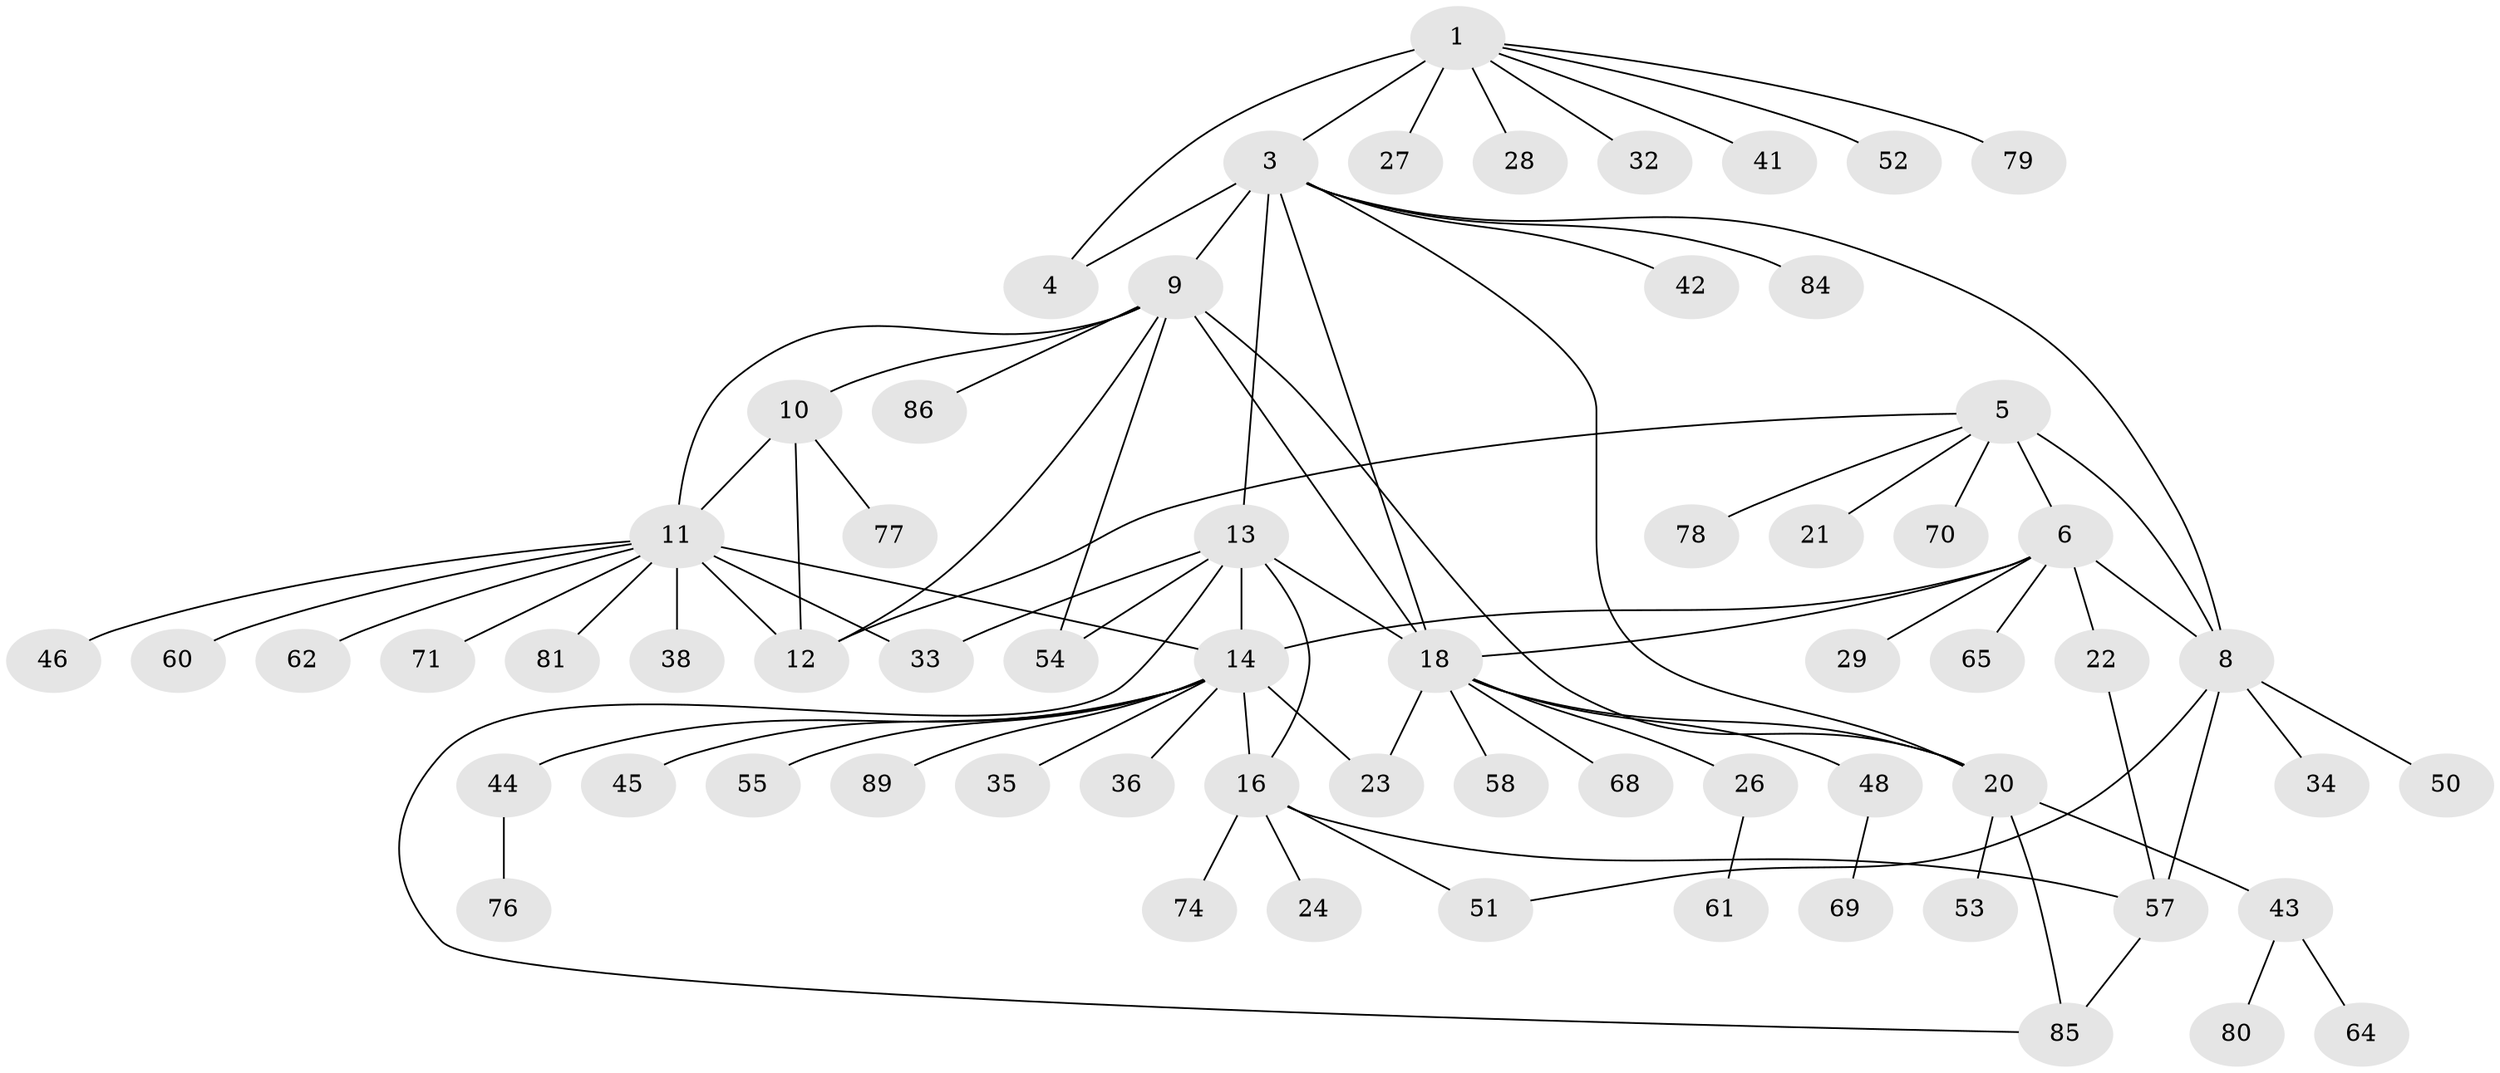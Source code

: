 // Generated by graph-tools (version 1.1) at 2025/52/02/27/25 19:52:15]
// undirected, 64 vertices, 85 edges
graph export_dot {
graph [start="1"]
  node [color=gray90,style=filled];
  1 [super="+2"];
  3 [super="+19"];
  4 [super="+73"];
  5 [super="+7"];
  6 [super="+47"];
  8 [super="+30"];
  9 [super="+17"];
  10 [super="+72"];
  11 [super="+31"];
  12 [super="+25"];
  13 [super="+39"];
  14 [super="+15"];
  16 [super="+37"];
  18 [super="+63"];
  20 [super="+49"];
  21;
  22 [super="+40"];
  23;
  24;
  26 [super="+75"];
  27;
  28;
  29;
  32;
  33 [super="+82"];
  34;
  35;
  36;
  38;
  41;
  42 [super="+87"];
  43 [super="+56"];
  44;
  45;
  46 [super="+59"];
  48;
  50;
  51;
  52 [super="+67"];
  53;
  54;
  55;
  57 [super="+66"];
  58;
  60;
  61;
  62;
  64;
  65;
  68;
  69;
  70;
  71;
  74;
  76 [super="+83"];
  77;
  78;
  79;
  80;
  81;
  84;
  85 [super="+88"];
  86;
  89;
  1 -- 3 [weight=2];
  1 -- 4 [weight=2];
  1 -- 27;
  1 -- 32;
  1 -- 41;
  1 -- 52;
  1 -- 28;
  1 -- 79;
  3 -- 4;
  3 -- 8;
  3 -- 9 [weight=2];
  3 -- 13;
  3 -- 42;
  3 -- 84;
  3 -- 18;
  3 -- 20;
  5 -- 6 [weight=2];
  5 -- 8 [weight=2];
  5 -- 12;
  5 -- 21;
  5 -- 70;
  5 -- 78;
  6 -- 8;
  6 -- 14;
  6 -- 18;
  6 -- 22;
  6 -- 29;
  6 -- 65;
  8 -- 34;
  8 -- 50;
  8 -- 51;
  8 -- 57;
  9 -- 10;
  9 -- 11;
  9 -- 12;
  9 -- 86;
  9 -- 18;
  9 -- 20;
  9 -- 54;
  10 -- 11;
  10 -- 12;
  10 -- 77;
  11 -- 12;
  11 -- 14;
  11 -- 33;
  11 -- 46;
  11 -- 60;
  11 -- 62;
  11 -- 71;
  11 -- 81;
  11 -- 38;
  13 -- 14 [weight=2];
  13 -- 16;
  13 -- 18;
  13 -- 54;
  13 -- 85;
  13 -- 33;
  14 -- 16 [weight=2];
  14 -- 23;
  14 -- 35;
  14 -- 36;
  14 -- 44;
  14 -- 45;
  14 -- 55;
  14 -- 89;
  16 -- 24;
  16 -- 51;
  16 -- 57;
  16 -- 74;
  18 -- 20;
  18 -- 23;
  18 -- 26;
  18 -- 48;
  18 -- 58;
  18 -- 68;
  20 -- 43;
  20 -- 53;
  20 -- 85;
  22 -- 57;
  26 -- 61;
  43 -- 80;
  43 -- 64;
  44 -- 76;
  48 -- 69;
  57 -- 85;
}
